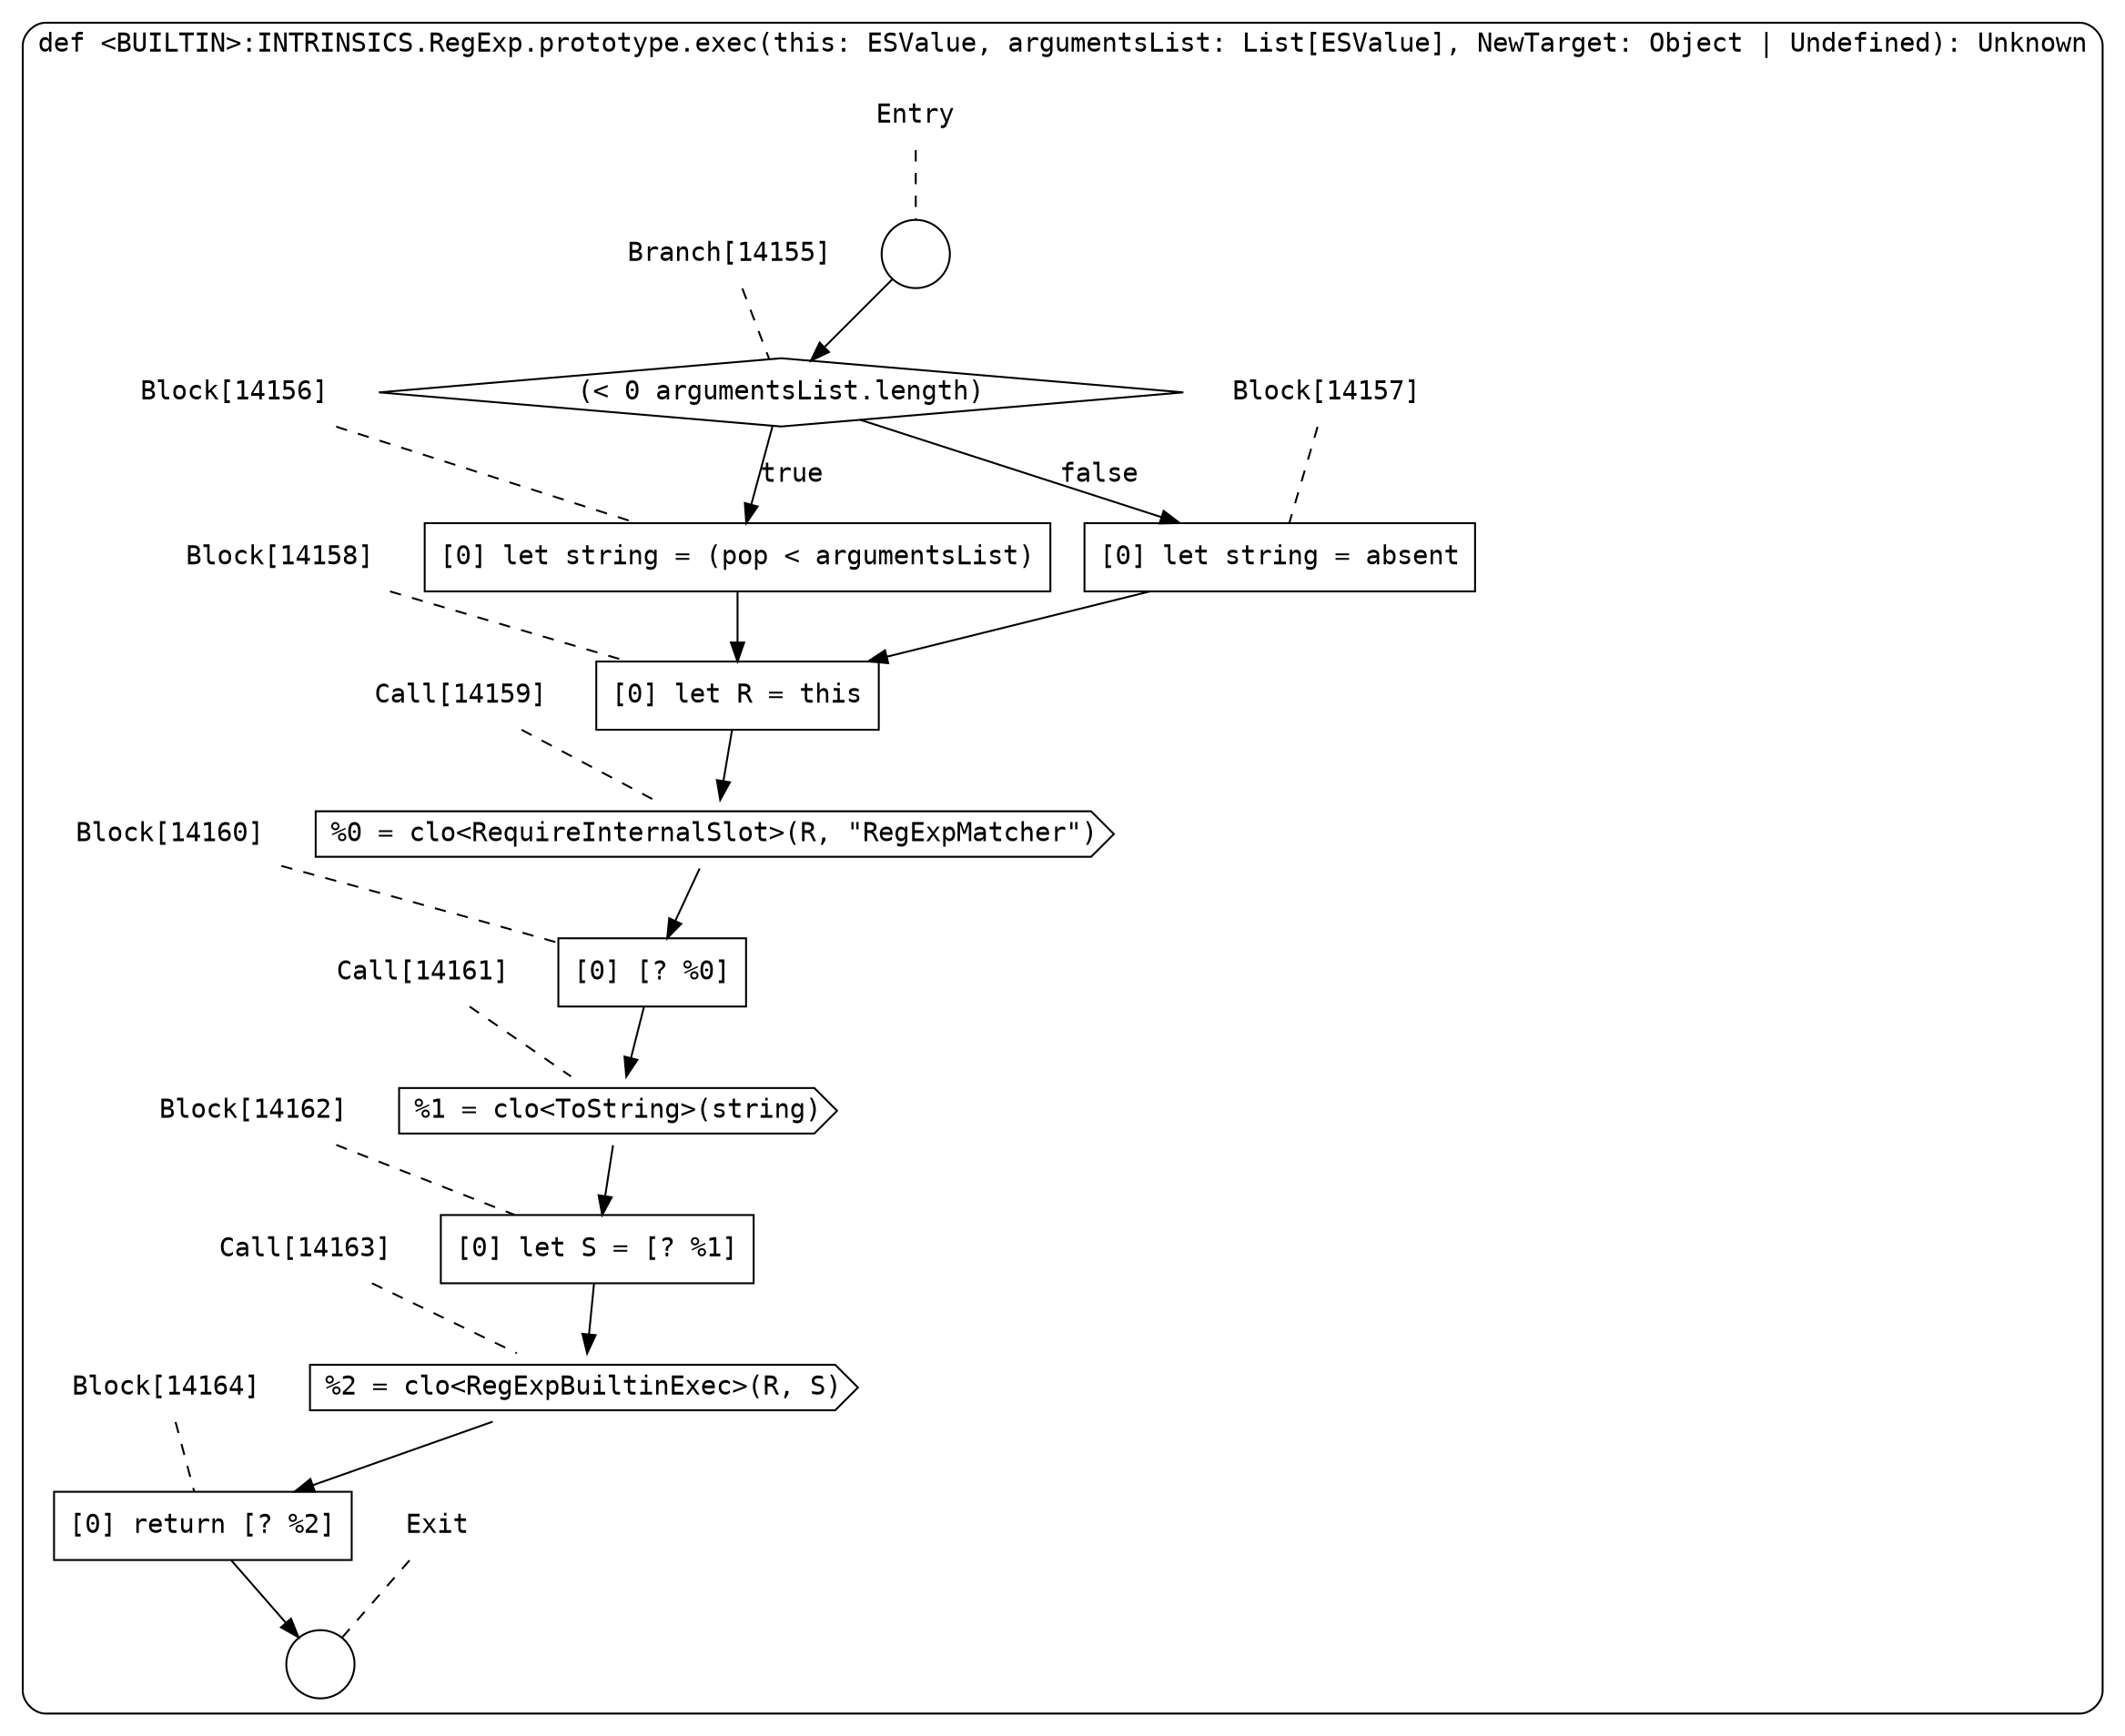 digraph {
  graph [fontname = "Consolas"]
  node [fontname = "Consolas"]
  edge [fontname = "Consolas"]
  subgraph cluster2311 {
    label = "def <BUILTIN>:INTRINSICS.RegExp.prototype.exec(this: ESValue, argumentsList: List[ESValue], NewTarget: Object | Undefined): Unknown"
    style = rounded
    cluster2311_entry_name [shape=none, label=<<font color="black">Entry</font>>]
    cluster2311_entry_name -> cluster2311_entry [arrowhead=none, color="black", style=dashed]
    cluster2311_entry [shape=circle label=" " color="black" fillcolor="white" style=filled]
    cluster2311_entry -> node14155 [color="black"]
    cluster2311_exit_name [shape=none, label=<<font color="black">Exit</font>>]
    cluster2311_exit_name -> cluster2311_exit [arrowhead=none, color="black", style=dashed]
    cluster2311_exit [shape=circle label=" " color="black" fillcolor="white" style=filled]
    node14155_name [shape=none, label=<<font color="black">Branch[14155]</font>>]
    node14155_name -> node14155 [arrowhead=none, color="black", style=dashed]
    node14155 [shape=diamond, label=<<font color="black">(&lt; 0 argumentsList.length)</font>> color="black" fillcolor="white", style=filled]
    node14155 -> node14156 [label=<<font color="black">true</font>> color="black"]
    node14155 -> node14157 [label=<<font color="black">false</font>> color="black"]
    node14156_name [shape=none, label=<<font color="black">Block[14156]</font>>]
    node14156_name -> node14156 [arrowhead=none, color="black", style=dashed]
    node14156 [shape=box, label=<<font color="black">[0] let string = (pop &lt; argumentsList)<BR ALIGN="LEFT"/></font>> color="black" fillcolor="white", style=filled]
    node14156 -> node14158 [color="black"]
    node14157_name [shape=none, label=<<font color="black">Block[14157]</font>>]
    node14157_name -> node14157 [arrowhead=none, color="black", style=dashed]
    node14157 [shape=box, label=<<font color="black">[0] let string = absent<BR ALIGN="LEFT"/></font>> color="black" fillcolor="white", style=filled]
    node14157 -> node14158 [color="black"]
    node14158_name [shape=none, label=<<font color="black">Block[14158]</font>>]
    node14158_name -> node14158 [arrowhead=none, color="black", style=dashed]
    node14158 [shape=box, label=<<font color="black">[0] let R = this<BR ALIGN="LEFT"/></font>> color="black" fillcolor="white", style=filled]
    node14158 -> node14159 [color="black"]
    node14159_name [shape=none, label=<<font color="black">Call[14159]</font>>]
    node14159_name -> node14159 [arrowhead=none, color="black", style=dashed]
    node14159 [shape=cds, label=<<font color="black">%0 = clo&lt;RequireInternalSlot&gt;(R, &quot;RegExpMatcher&quot;)</font>> color="black" fillcolor="white", style=filled]
    node14159 -> node14160 [color="black"]
    node14160_name [shape=none, label=<<font color="black">Block[14160]</font>>]
    node14160_name -> node14160 [arrowhead=none, color="black", style=dashed]
    node14160 [shape=box, label=<<font color="black">[0] [? %0]<BR ALIGN="LEFT"/></font>> color="black" fillcolor="white", style=filled]
    node14160 -> node14161 [color="black"]
    node14161_name [shape=none, label=<<font color="black">Call[14161]</font>>]
    node14161_name -> node14161 [arrowhead=none, color="black", style=dashed]
    node14161 [shape=cds, label=<<font color="black">%1 = clo&lt;ToString&gt;(string)</font>> color="black" fillcolor="white", style=filled]
    node14161 -> node14162 [color="black"]
    node14162_name [shape=none, label=<<font color="black">Block[14162]</font>>]
    node14162_name -> node14162 [arrowhead=none, color="black", style=dashed]
    node14162 [shape=box, label=<<font color="black">[0] let S = [? %1]<BR ALIGN="LEFT"/></font>> color="black" fillcolor="white", style=filled]
    node14162 -> node14163 [color="black"]
    node14163_name [shape=none, label=<<font color="black">Call[14163]</font>>]
    node14163_name -> node14163 [arrowhead=none, color="black", style=dashed]
    node14163 [shape=cds, label=<<font color="black">%2 = clo&lt;RegExpBuiltinExec&gt;(R, S)</font>> color="black" fillcolor="white", style=filled]
    node14163 -> node14164 [color="black"]
    node14164_name [shape=none, label=<<font color="black">Block[14164]</font>>]
    node14164_name -> node14164 [arrowhead=none, color="black", style=dashed]
    node14164 [shape=box, label=<<font color="black">[0] return [? %2]<BR ALIGN="LEFT"/></font>> color="black" fillcolor="white", style=filled]
    node14164 -> cluster2311_exit [color="black"]
  }
}